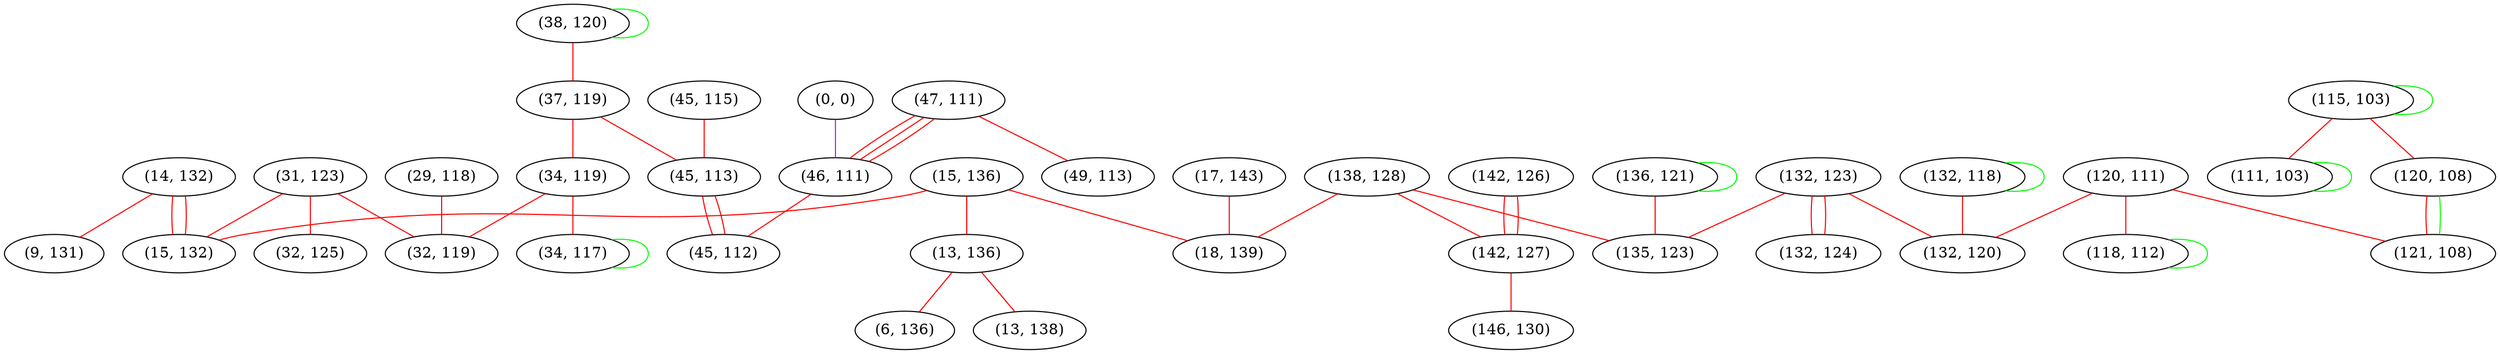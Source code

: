 graph "" {
"(14, 132)";
"(120, 111)";
"(31, 123)";
"(15, 136)";
"(38, 120)";
"(13, 136)";
"(45, 115)";
"(37, 119)";
"(17, 143)";
"(136, 121)";
"(142, 126)";
"(115, 103)";
"(118, 112)";
"(132, 123)";
"(34, 119)";
"(132, 118)";
"(120, 108)";
"(15, 132)";
"(138, 128)";
"(32, 125)";
"(47, 111)";
"(0, 0)";
"(142, 127)";
"(146, 130)";
"(9, 131)";
"(121, 108)";
"(29, 118)";
"(45, 113)";
"(46, 111)";
"(132, 120)";
"(13, 138)";
"(32, 119)";
"(132, 124)";
"(6, 136)";
"(135, 123)";
"(34, 117)";
"(45, 112)";
"(18, 139)";
"(49, 113)";
"(111, 103)";
"(14, 132)" -- "(15, 132)"  [color=red, key=0, weight=1];
"(14, 132)" -- "(15, 132)"  [color=red, key=1, weight=1];
"(14, 132)" -- "(9, 131)"  [color=red, key=0, weight=1];
"(120, 111)" -- "(118, 112)"  [color=red, key=0, weight=1];
"(120, 111)" -- "(121, 108)"  [color=red, key=0, weight=1];
"(120, 111)" -- "(132, 120)"  [color=red, key=0, weight=1];
"(31, 123)" -- "(15, 132)"  [color=red, key=0, weight=1];
"(31, 123)" -- "(32, 125)"  [color=red, key=0, weight=1];
"(31, 123)" -- "(32, 119)"  [color=red, key=0, weight=1];
"(15, 136)" -- "(15, 132)"  [color=red, key=0, weight=1];
"(15, 136)" -- "(18, 139)"  [color=red, key=0, weight=1];
"(15, 136)" -- "(13, 136)"  [color=red, key=0, weight=1];
"(38, 120)" -- "(37, 119)"  [color=red, key=0, weight=1];
"(38, 120)" -- "(38, 120)"  [color=green, key=0, weight=2];
"(13, 136)" -- "(13, 138)"  [color=red, key=0, weight=1];
"(13, 136)" -- "(6, 136)"  [color=red, key=0, weight=1];
"(45, 115)" -- "(45, 113)"  [color=red, key=0, weight=1];
"(37, 119)" -- "(34, 119)"  [color=red, key=0, weight=1];
"(37, 119)" -- "(45, 113)"  [color=red, key=0, weight=1];
"(17, 143)" -- "(18, 139)"  [color=red, key=0, weight=1];
"(136, 121)" -- "(136, 121)"  [color=green, key=0, weight=2];
"(136, 121)" -- "(135, 123)"  [color=red, key=0, weight=1];
"(142, 126)" -- "(142, 127)"  [color=red, key=0, weight=1];
"(142, 126)" -- "(142, 127)"  [color=red, key=1, weight=1];
"(115, 103)" -- "(115, 103)"  [color=green, key=0, weight=2];
"(115, 103)" -- "(111, 103)"  [color=red, key=0, weight=1];
"(115, 103)" -- "(120, 108)"  [color=red, key=0, weight=1];
"(118, 112)" -- "(118, 112)"  [color=green, key=0, weight=2];
"(132, 123)" -- "(135, 123)"  [color=red, key=0, weight=1];
"(132, 123)" -- "(132, 124)"  [color=red, key=0, weight=1];
"(132, 123)" -- "(132, 124)"  [color=red, key=1, weight=1];
"(132, 123)" -- "(132, 120)"  [color=red, key=0, weight=1];
"(34, 119)" -- "(34, 117)"  [color=red, key=0, weight=1];
"(34, 119)" -- "(32, 119)"  [color=red, key=0, weight=1];
"(132, 118)" -- "(132, 118)"  [color=green, key=0, weight=2];
"(132, 118)" -- "(132, 120)"  [color=red, key=0, weight=1];
"(120, 108)" -- "(121, 108)"  [color=red, key=0, weight=1];
"(120, 108)" -- "(121, 108)"  [color=green, key=1, weight=2];
"(138, 128)" -- "(142, 127)"  [color=red, key=0, weight=1];
"(138, 128)" -- "(18, 139)"  [color=red, key=0, weight=1];
"(138, 128)" -- "(135, 123)"  [color=red, key=0, weight=1];
"(47, 111)" -- "(46, 111)"  [color=red, key=0, weight=1];
"(47, 111)" -- "(46, 111)"  [color=red, key=1, weight=1];
"(47, 111)" -- "(46, 111)"  [color=red, key=2, weight=1];
"(47, 111)" -- "(49, 113)"  [color=red, key=0, weight=1];
"(0, 0)" -- "(46, 111)"  [color=purple, key=0, weight=4];
"(142, 127)" -- "(146, 130)"  [color=red, key=0, weight=1];
"(29, 118)" -- "(32, 119)"  [color=red, key=0, weight=1];
"(45, 113)" -- "(45, 112)"  [color=red, key=0, weight=1];
"(45, 113)" -- "(45, 112)"  [color=red, key=1, weight=1];
"(46, 111)" -- "(45, 112)"  [color=red, key=0, weight=1];
"(34, 117)" -- "(34, 117)"  [color=green, key=0, weight=2];
"(111, 103)" -- "(111, 103)"  [color=green, key=0, weight=2];
}
